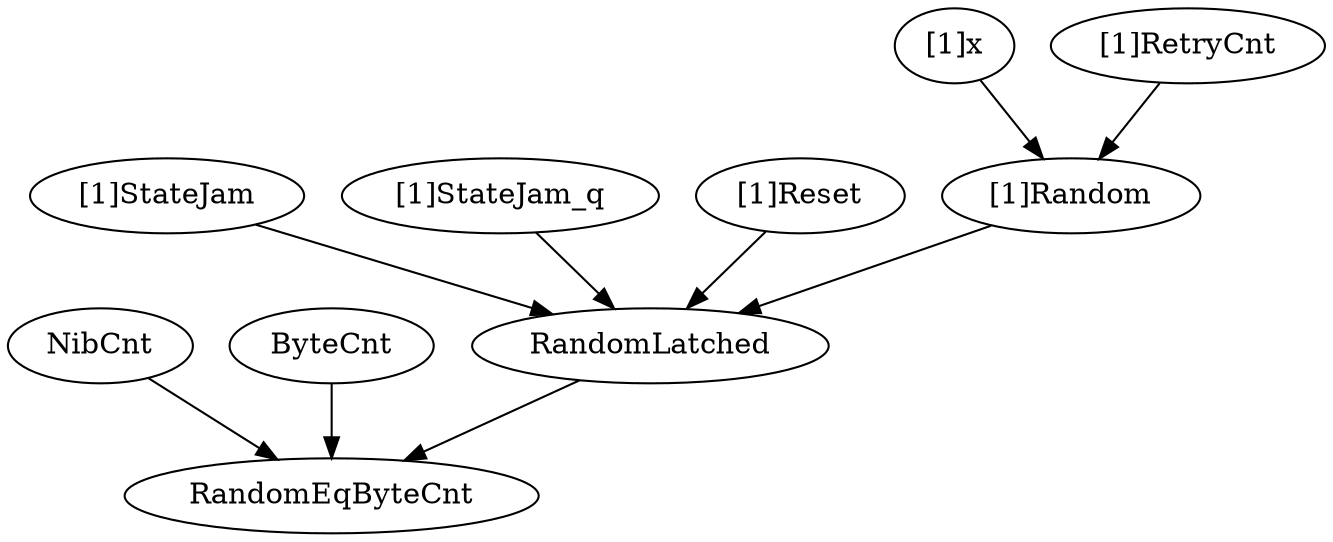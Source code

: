 strict digraph "" {
	"[1]Random"	 [complexity=6,
		importance=0.441007028793,
		rank=0.0735011714654];
	RandomLatched	 [complexity=4,
		importance=0.323021374593,
		rank=0.0807553436482];
	"[1]Random" -> RandomLatched;
	"[1]StateJam"	 [complexity=6,
		importance=0.374819980502,
		rank=0.0624699967503];
	"[1]StateJam" -> RandomLatched;
	RandomEqByteCnt	 [complexity=0,
		importance=0.14748176163,
		rank=0.0];
	RandomLatched -> RandomEqByteCnt;
	"[1]StateJam_q"	 [complexity=6,
		importance=0.374819980502,
		rank=0.0624699967503];
	"[1]StateJam_q" -> RandomLatched;
	NibCnt	 [complexity=4,
		importance=0.199280367539,
		rank=0.0498200918848];
	NibCnt -> RandomEqByteCnt;
	"[1]x"	 [complexity=35,
		importance=4.50676089067,
		rank=0.128764596876];
	"[1]x" -> "[1]Random";
	"[1]RetryCnt"	 [complexity=33,
		importance=4.02086186504,
		rank=0.121844298941];
	"[1]RetryCnt" -> "[1]Random";
	"[1]Reset"	 [complexity=5,
		importance=0.697841355095,
		rank=0.139568271019];
	"[1]Reset" -> RandomLatched;
	ByteCnt	 [complexity=4,
		importance=0.199280367539,
		rank=0.0498200918848];
	ByteCnt -> RandomEqByteCnt;
}
